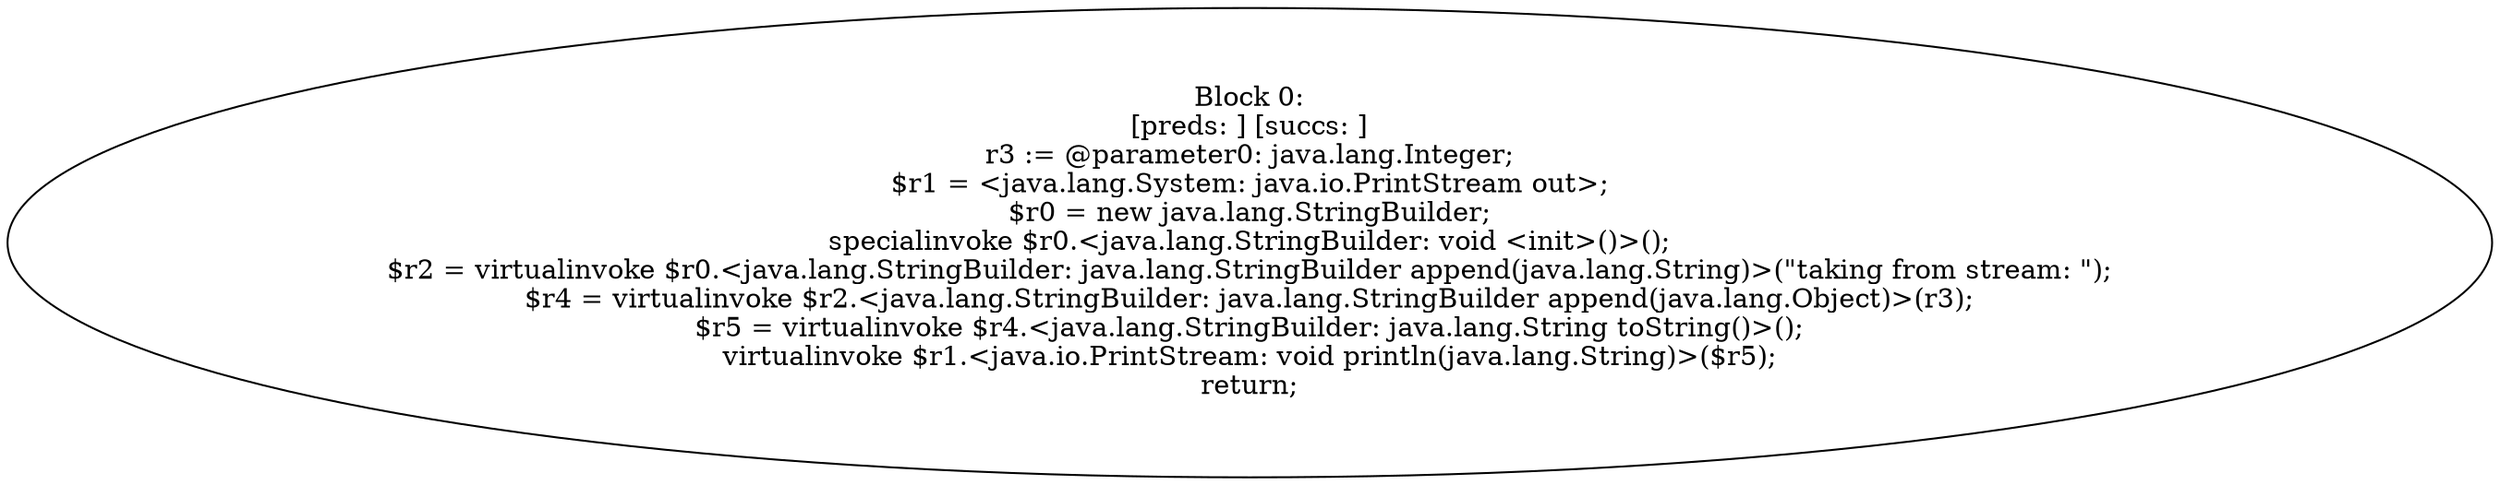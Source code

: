 digraph "unitGraph" {
    "Block 0:
[preds: ] [succs: ]
r3 := @parameter0: java.lang.Integer;
$r1 = <java.lang.System: java.io.PrintStream out>;
$r0 = new java.lang.StringBuilder;
specialinvoke $r0.<java.lang.StringBuilder: void <init>()>();
$r2 = virtualinvoke $r0.<java.lang.StringBuilder: java.lang.StringBuilder append(java.lang.String)>(\"taking from stream: \");
$r4 = virtualinvoke $r2.<java.lang.StringBuilder: java.lang.StringBuilder append(java.lang.Object)>(r3);
$r5 = virtualinvoke $r4.<java.lang.StringBuilder: java.lang.String toString()>();
virtualinvoke $r1.<java.io.PrintStream: void println(java.lang.String)>($r5);
return;
"
}
